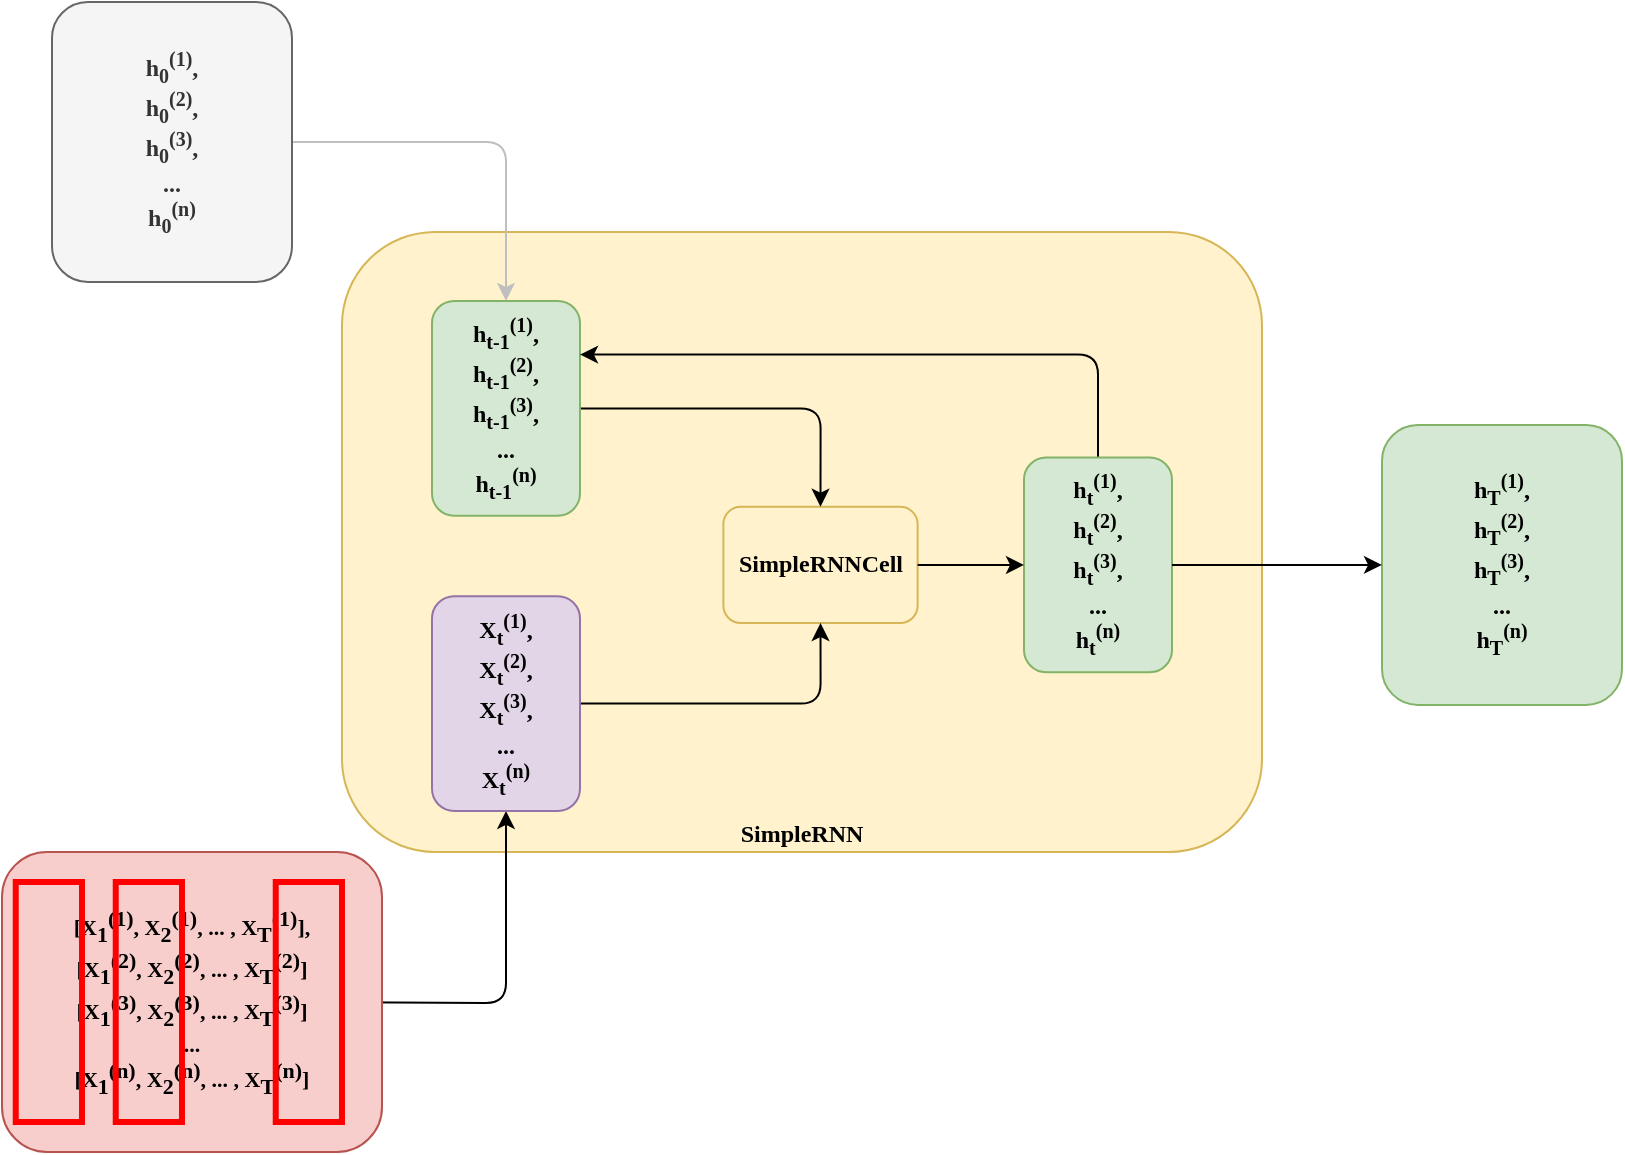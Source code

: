 <mxfile version="21.1.2" type="device">
  <diagram name="Page-1" id="7tIwbl5dzMov-gClIj85">
    <mxGraphModel dx="1036" dy="614" grid="1" gridSize="10" guides="1" tooltips="1" connect="1" arrows="1" fold="1" page="1" pageScale="1" pageWidth="850" pageHeight="1100" math="0" shadow="0">
      <root>
        <UserObject label="" animation="// initial fade-in&#xa;show vw7Zh7kLF-1Z5-S5F4tT-8 fade&#xa;show vw7Zh7kLF-1Z5-S5F4tT-2 fade&#xa;show vw7Zh7kLF-1Z5-S5F4tT-5 fade&#xa;show vw7Zh7kLF-1Z5-S5F4tT-16 fade&#xa;wait 1000&#xa;// show red-1&#xa;show vw7Zh7kLF-1Z5-S5F4tT-17 fade&#xa;wait 1000&#xa;// input-arrows on&#xa;show vw7Zh7kLF-1Z5-S5F4tT-3 fade&#xa;show vw7Zh7kLF-1Z5-S5F4tT-4 fade&#xa;flow vw7Zh7kLF-1Z5-S5F4tT-3&#xa;flow vw7Zh7kLF-1Z5-S5F4tT-4&#xa;wait 1000&#xa;// show green-purple&#xa;show vw7Zh7kLF-1Z5-S5F4tT-12 fade&#xa;show vw7Zh7kLF-1Z5-S5F4tT-10 fade&#xa;//hide red-1&#xa;hide vw7Zh7kLF-1Z5-S5F4tT-17&#xa;// input-arrows off&#xa;flow vw7Zh7kLF-1Z5-S5F4tT-4&#xa;flow vw7Zh7kLF-1Z5-S5F4tT-3&#xa;// arrows to cell on&#xa;show vw7Zh7kLF-1Z5-S5F4tT-11 fade&#xa;show vw7Zh7kLF-1Z5-S5F4tT-9 fade&#xa;flow vw7Zh7kLF-1Z5-S5F4tT-11&#xa;flow vw7Zh7kLF-1Z5-S5F4tT-9&#xa;wait 1000&#xa;// arrows to cell off&#xa;flow vw7Zh7kLF-1Z5-S5F4tT-11&#xa;flow vw7Zh7kLF-1Z5-S5F4tT-9&#xa;// output arrow on&#xa;show vw7Zh7kLF-1Z5-S5F4tT-15 fade&#xa;flow vw7Zh7kLF-1Z5-S5F4tT-15&#xa;wait 1000&#xa;// show output&#xa;show vw7Zh7kLF-1Z5-S5F4tT-14 fade&#xa;wait 1000&#xa;// output arrow off&#xa;flow vw7Zh7kLF-1Z5-S5F4tT-15&#xa;wait 1000&#xa;&#xa;// show red-2&#xa;show vw7Zh7kLF-1Z5-S5F4tT-18 fade&#xa;wait 1500&#xa;// time arrow on&#xa;show vw7Zh7kLF-1Z5-S5F4tT-13 fade&#xa;flow vw7Zh7kLF-1Z5-S5F4tT-13&#xa;// input arrow on&#xa;flow vw7Zh7kLF-1Z5-S5F4tT-3&#xa;wait 1000&#xa;// hide red-2&#xa;hide vw7Zh7kLF-1Z5-S5F4tT-18&#xa;// time arrow off&#xa;flow vw7Zh7kLF-1Z5-S5F4tT-13&#xa;// input arrow off&#xa;flow vw7Zh7kLF-1Z5-S5F4tT-3&#xa;// arrows to cell on&#xa;flow vw7Zh7kLF-1Z5-S5F4tT-11&#xa;flow vw7Zh7kLF-1Z5-S5F4tT-9&#xa;wait 1000&#xa;// arrows to cell off&#xa;flow vw7Zh7kLF-1Z5-S5F4tT-11&#xa;flow vw7Zh7kLF-1Z5-S5F4tT-9&#xa;// output arrow on&#xa;flow vw7Zh7kLF-1Z5-S5F4tT-15&#xa;wait 1000&#xa;// output arrow off&#xa;flow vw7Zh7kLF-1Z5-S5F4tT-15&#xa;wait 1000&#xa;&#xa;// show red-3&#xa;show vw7Zh7kLF-1Z5-S5F4tT-19 fade&#xa;wait 1500&#xa;// time arrow on&#xa;show vw7Zh7kLF-1Z5-S5F4tT-13 fade&#xa;flow vw7Zh7kLF-1Z5-S5F4tT-13&#xa;// input arrow on&#xa;flow vw7Zh7kLF-1Z5-S5F4tT-3&#xa;wait 1000&#xa;// hide red-3&#xa;hide vw7Zh7kLF-1Z5-S5F4tT-19&#xa;// time arrow off&#xa;flow vw7Zh7kLF-1Z5-S5F4tT-13&#xa;// input arrow off&#xa;flow vw7Zh7kLF-1Z5-S5F4tT-3&#xa;// arrows to cell on&#xa;flow vw7Zh7kLF-1Z5-S5F4tT-11&#xa;flow vw7Zh7kLF-1Z5-S5F4tT-9&#xa;wait 1000&#xa;// arrows to cell off&#xa;flow vw7Zh7kLF-1Z5-S5F4tT-11&#xa;flow vw7Zh7kLF-1Z5-S5F4tT-9&#xa;// output arrow on&#xa;flow vw7Zh7kLF-1Z5-S5F4tT-15&#xa;wait 1000&#xa;// output arrow off&#xa;flow vw7Zh7kLF-1Z5-S5F4tT-15&#xa;&#xa;// final output arrow on&#xa;show hkOxSQr3yMlM0txb1p_M-1 fade&#xa;flow hkOxSQr3yMlM0txb1p_M-1&#xa;wait 1000&#xa;// final output&#xa;show vw7Zh7kLF-1Z5-S5F4tT-6 fade&#xa;wait 1000&#xa;// final output arrow off&#xa;flow hkOxSQr3yMlM0txb1p_M-1&#xa;wait 1000&#xa;" id="0">
          <mxCell />
        </UserObject>
        <mxCell id="1" parent="0" />
        <mxCell id="vw7Zh7kLF-1Z5-S5F4tT-2" value="&lt;font data-font-src=&quot;https://fonts.googleapis.com/css?family=Roboto+Mono&quot; face=&quot;Roboto Mono&quot;&gt;&lt;b&gt;SimpleRNN&lt;/b&gt;&lt;/font&gt;" style="rounded=1;whiteSpace=wrap;html=1;align=center;verticalAlign=bottom;fillColor=#fff2cc;strokeColor=#d6b656;" parent="1" vertex="1">
          <mxGeometry x="170" y="535" width="460" height="310" as="geometry" />
        </mxCell>
        <mxCell id="vw7Zh7kLF-1Z5-S5F4tT-3" style="edgeStyle=orthogonalEdgeStyle;rounded=1;orthogonalLoop=1;jettySize=auto;html=1;" parent="1" target="vw7Zh7kLF-1Z5-S5F4tT-10" edge="1">
          <mxGeometry relative="1" as="geometry">
            <mxPoint x="150" y="920" as="sourcePoint" />
          </mxGeometry>
        </mxCell>
        <mxCell id="vw7Zh7kLF-1Z5-S5F4tT-4" style="edgeStyle=orthogonalEdgeStyle;rounded=1;orthogonalLoop=1;jettySize=auto;html=1;entryX=0.5;entryY=0;entryDx=0;entryDy=0;strokeColor=#BFBFBF;" parent="1" source="vw7Zh7kLF-1Z5-S5F4tT-5" target="vw7Zh7kLF-1Z5-S5F4tT-12" edge="1">
          <mxGeometry relative="1" as="geometry" />
        </mxCell>
        <mxCell id="vw7Zh7kLF-1Z5-S5F4tT-5" value="&lt;div&gt;h&lt;sub&gt;0&lt;/sub&gt;&lt;sup&gt;(1)&lt;/sup&gt;,&lt;/div&gt;&lt;div&gt;&lt;div&gt;h&lt;sub&gt;0&lt;/sub&gt;&lt;sup&gt;(2)&lt;/sup&gt;,&lt;/div&gt;&lt;div&gt;&lt;div&gt;h&lt;sub&gt;0&lt;/sub&gt;&lt;sup&gt;(3)&lt;/sup&gt;,&lt;/div&gt;&lt;div&gt;...&lt;/div&gt;&lt;div&gt;h&lt;sub&gt;0&lt;/sub&gt;&lt;sup&gt;(n)&lt;/sup&gt;&lt;br&gt;&lt;/div&gt;&lt;/div&gt;&lt;/div&gt;" style="rounded=1;whiteSpace=wrap;html=1;fontFamily=Roboto Mono;fontSource=https%3A%2F%2Ffonts.googleapis.com%2Fcss%3Ffamily%3DRoboto%2BMono;fontStyle=1;fillColor=#f5f5f5;fontColor=#333333;strokeColor=#666666;" parent="1" vertex="1">
          <mxGeometry x="25" y="420" width="120" height="140" as="geometry" />
        </mxCell>
        <mxCell id="vw7Zh7kLF-1Z5-S5F4tT-6" value="&lt;div&gt;h&lt;sub&gt;T&lt;/sub&gt;&lt;sup&gt;(1)&lt;/sup&gt;,&lt;/div&gt;&lt;div&gt;&lt;div&gt;h&lt;sub&gt;T&lt;/sub&gt;&lt;sup&gt;(2)&lt;/sup&gt;,&lt;/div&gt;&lt;div&gt;&lt;div&gt;h&lt;sub&gt;T&lt;/sub&gt;&lt;sup&gt;(3)&lt;/sup&gt;,&lt;/div&gt;&lt;div&gt;...&lt;/div&gt;&lt;div&gt;h&lt;sub&gt;T&lt;/sub&gt;&lt;sup&gt;(n)&lt;/sup&gt;&lt;br&gt;&lt;/div&gt;&lt;/div&gt;&lt;/div&gt;" style="rounded=1;whiteSpace=wrap;html=1;fontFamily=Roboto Mono;fontSource=https%3A%2F%2Ffonts.googleapis.com%2Fcss%3Ffamily%3DRoboto%2BMono;fontStyle=1;fillColor=#d5e8d4;strokeColor=#82b366;" parent="1" vertex="1">
          <mxGeometry x="690" y="631.44" width="120" height="140" as="geometry" />
        </mxCell>
        <mxCell id="vw7Zh7kLF-1Z5-S5F4tT-7" value="" style="group" parent="1" vertex="1" connectable="0">
          <mxGeometry x="215" y="569.47" width="370" height="255" as="geometry" />
        </mxCell>
        <mxCell id="vw7Zh7kLF-1Z5-S5F4tT-8" value="SimpleRNNCell" style="rounded=1;whiteSpace=wrap;html=1;fillColor=#fff2cc;strokeColor=#d6b656;fontFamily=Roboto Mono;fontSource=https%3A%2F%2Ffonts.googleapis.com%2Fcss%3Ffamily%3DRoboto%2BMono;fontStyle=1" parent="vw7Zh7kLF-1Z5-S5F4tT-7" vertex="1">
          <mxGeometry x="145.688" y="102.895" width="97.125" height="58.158" as="geometry" />
        </mxCell>
        <mxCell id="vw7Zh7kLF-1Z5-S5F4tT-9" style="edgeStyle=orthogonalEdgeStyle;rounded=1;orthogonalLoop=1;jettySize=auto;html=1;entryX=0.5;entryY=1;entryDx=0;entryDy=0;fontFamily=Roboto Mono;fontSource=https%3A%2F%2Ffonts.googleapis.com%2Fcss%3Ffamily%3DRoboto%2BMono;fontStyle=1" parent="vw7Zh7kLF-1Z5-S5F4tT-7" source="vw7Zh7kLF-1Z5-S5F4tT-10" target="vw7Zh7kLF-1Z5-S5F4tT-8" edge="1">
          <mxGeometry relative="1" as="geometry" />
        </mxCell>
        <mxCell id="vw7Zh7kLF-1Z5-S5F4tT-10" value="&lt;div&gt;X&lt;sub&gt;t&lt;/sub&gt;&lt;sup&gt;(1)&lt;/sup&gt;,&lt;/div&gt;&lt;div&gt;&lt;div&gt;X&lt;sub&gt;t&lt;/sub&gt;&lt;sup&gt;(2)&lt;/sup&gt;,&lt;/div&gt;&lt;div&gt;&lt;div&gt;X&lt;sub&gt;t&lt;/sub&gt;&lt;sup&gt;(3)&lt;/sup&gt;,&lt;/div&gt;&lt;div&gt;...&lt;/div&gt;&lt;div&gt;X&lt;sub&gt;t&lt;/sub&gt;&lt;sup&gt;(n)&lt;/sup&gt;&lt;br&gt;&lt;/div&gt;&lt;/div&gt;&lt;/div&gt;" style="rounded=1;whiteSpace=wrap;html=1;fontFamily=Roboto Mono;fontSource=https%3A%2F%2Ffonts.googleapis.com%2Fcss%3Ffamily%3DRoboto%2BMono;fontStyle=1;fillColor=#e1d5e7;strokeColor=#9673a6;" parent="vw7Zh7kLF-1Z5-S5F4tT-7" vertex="1">
          <mxGeometry y="147.632" width="74" height="107.368" as="geometry" />
        </mxCell>
        <mxCell id="vw7Zh7kLF-1Z5-S5F4tT-11" style="edgeStyle=orthogonalEdgeStyle;rounded=1;orthogonalLoop=1;jettySize=auto;html=1;entryX=0.5;entryY=0;entryDx=0;entryDy=0;fontFamily=Roboto Mono;fontSource=https%3A%2F%2Ffonts.googleapis.com%2Fcss%3Ffamily%3DRoboto%2BMono;fontStyle=1" parent="vw7Zh7kLF-1Z5-S5F4tT-7" source="vw7Zh7kLF-1Z5-S5F4tT-12" target="vw7Zh7kLF-1Z5-S5F4tT-8" edge="1">
          <mxGeometry relative="1" as="geometry">
            <Array as="points">
              <mxPoint x="194.25" y="53.684" />
            </Array>
          </mxGeometry>
        </mxCell>
        <mxCell id="vw7Zh7kLF-1Z5-S5F4tT-12" value="&lt;div&gt;h&lt;sub&gt;t-1&lt;/sub&gt;&lt;sup&gt;(1)&lt;/sup&gt;,&lt;/div&gt;&lt;div&gt;&lt;div&gt;h&lt;sub&gt;t-1&lt;/sub&gt;&lt;sup&gt;(2)&lt;/sup&gt;,&lt;/div&gt;&lt;div&gt;&lt;div&gt;h&lt;sub&gt;t-1&lt;/sub&gt;&lt;sup&gt;(3)&lt;/sup&gt;,&lt;/div&gt;&lt;div&gt;...&lt;/div&gt;&lt;div&gt;h&lt;sub&gt;t-1&lt;/sub&gt;&lt;sup&gt;(n)&lt;/sup&gt;&lt;br&gt;&lt;/div&gt;&lt;/div&gt;&lt;/div&gt;" style="rounded=1;whiteSpace=wrap;html=1;fontFamily=Roboto Mono;fontSource=https%3A%2F%2Ffonts.googleapis.com%2Fcss%3Ffamily%3DRoboto%2BMono;fontStyle=1;fillColor=#d5e8d4;strokeColor=#82b366;" parent="vw7Zh7kLF-1Z5-S5F4tT-7" vertex="1">
          <mxGeometry width="74" height="107.368" as="geometry" />
        </mxCell>
        <mxCell id="vw7Zh7kLF-1Z5-S5F4tT-13" style="edgeStyle=orthogonalEdgeStyle;rounded=1;orthogonalLoop=1;jettySize=auto;html=1;entryX=1;entryY=0.25;entryDx=0;entryDy=0;" parent="vw7Zh7kLF-1Z5-S5F4tT-7" source="vw7Zh7kLF-1Z5-S5F4tT-14" target="vw7Zh7kLF-1Z5-S5F4tT-12" edge="1">
          <mxGeometry relative="1" as="geometry">
            <mxPoint x="130" y="-100" as="targetPoint" />
            <Array as="points">
              <mxPoint x="333" y="27" />
            </Array>
          </mxGeometry>
        </mxCell>
        <mxCell id="vw7Zh7kLF-1Z5-S5F4tT-14" value="&lt;div&gt;h&lt;sub&gt;t&lt;/sub&gt;&lt;sup&gt;(1)&lt;/sup&gt;,&lt;/div&gt;&lt;div&gt;&lt;div&gt;h&lt;sub&gt;t&lt;/sub&gt;&lt;sup&gt;(2)&lt;/sup&gt;,&lt;/div&gt;&lt;div&gt;&lt;div&gt;h&lt;sub&gt;t&lt;/sub&gt;&lt;sup&gt;(3)&lt;/sup&gt;,&lt;/div&gt;&lt;div&gt;...&lt;/div&gt;&lt;div&gt;h&lt;sub&gt;t&lt;/sub&gt;&lt;sup&gt;(n)&lt;/sup&gt;&lt;br&gt;&lt;/div&gt;&lt;/div&gt;&lt;/div&gt;" style="rounded=1;whiteSpace=wrap;html=1;fontFamily=Roboto Mono;fontSource=https%3A%2F%2Ffonts.googleapis.com%2Fcss%3Ffamily%3DRoboto%2BMono;fontStyle=1;fillColor=#d5e8d4;strokeColor=#82b366;" parent="vw7Zh7kLF-1Z5-S5F4tT-7" vertex="1">
          <mxGeometry x="296" y="78.289" width="74" height="107.368" as="geometry" />
        </mxCell>
        <mxCell id="vw7Zh7kLF-1Z5-S5F4tT-15" style="edgeStyle=orthogonalEdgeStyle;rounded=0;orthogonalLoop=1;jettySize=auto;html=1;exitX=1;exitY=0.5;exitDx=0;exitDy=0;entryX=0;entryY=0.5;entryDx=0;entryDy=0;fontFamily=Roboto Mono;fontSource=https%3A%2F%2Ffonts.googleapis.com%2Fcss%3Ffamily%3DRoboto%2BMono;fontStyle=1" parent="vw7Zh7kLF-1Z5-S5F4tT-7" source="vw7Zh7kLF-1Z5-S5F4tT-8" target="vw7Zh7kLF-1Z5-S5F4tT-14" edge="1">
          <mxGeometry relative="1" as="geometry" />
        </mxCell>
        <mxCell id="vw7Zh7kLF-1Z5-S5F4tT-16" value="&lt;div style=&quot;font-size: 11px;&quot;&gt;[X&lt;sub style=&quot;font-size: 11px;&quot;&gt;1&lt;/sub&gt;&lt;sup style=&quot;font-size: 11px;&quot;&gt;(1)&lt;/sup&gt;, X&lt;sub style=&quot;font-size: 11px;&quot;&gt;2&lt;/sub&gt;&lt;sup style=&quot;font-size: 11px;&quot;&gt;(1)&lt;/sup&gt;, ... , X&lt;sub style=&quot;font-size: 11px;&quot;&gt;T&lt;/sub&gt;&lt;sup style=&quot;font-size: 11px;&quot;&gt;(1)&lt;/sup&gt;],&lt;/div&gt;&lt;div style=&quot;font-size: 11px;&quot;&gt;[X&lt;sub style=&quot;font-size: 11px;&quot;&gt;1&lt;/sub&gt;&lt;sup style=&quot;font-size: 11px;&quot;&gt;(2)&lt;/sup&gt;, X&lt;sub style=&quot;font-size: 11px;&quot;&gt;2&lt;/sub&gt;&lt;sup style=&quot;font-size: 11px;&quot;&gt;(2)&lt;/sup&gt;, ... , X&lt;sub style=&quot;font-size: 11px;&quot;&gt;T&lt;/sub&gt;&lt;sup style=&quot;font-size: 11px;&quot;&gt;(2)&lt;/sup&gt;]&lt;/div&gt;&lt;div style=&quot;font-size: 11px;&quot;&gt;[X&lt;sub style=&quot;font-size: 11px;&quot;&gt;1&lt;/sub&gt;&lt;sup style=&quot;font-size: 11px;&quot;&gt;(3)&lt;/sup&gt;, X&lt;sub style=&quot;font-size: 11px;&quot;&gt;2&lt;/sub&gt;&lt;sup style=&quot;font-size: 11px;&quot;&gt;(3)&lt;/sup&gt;, ... , X&lt;sub style=&quot;font-size: 11px;&quot;&gt;T&lt;/sub&gt;&lt;sup style=&quot;font-size: 11px;&quot;&gt;(3)&lt;/sup&gt;]&lt;/div&gt;&lt;div style=&quot;font-size: 11px;&quot;&gt;...&lt;/div&gt;&lt;div style=&quot;font-size: 11px;&quot;&gt;[X&lt;sub style=&quot;font-size: 11px;&quot;&gt;1&lt;/sub&gt;&lt;sup style=&quot;font-size: 11px;&quot;&gt;(n)&lt;/sup&gt;, X&lt;sub style=&quot;font-size: 11px;&quot;&gt;2&lt;/sub&gt;&lt;sup style=&quot;font-size: 11px;&quot;&gt;(n)&lt;/sup&gt;, ... , X&lt;sub style=&quot;font-size: 11px;&quot;&gt;T&lt;/sub&gt;&lt;sup style=&quot;font-size: 11px;&quot;&gt;(n)&lt;/sup&gt;]&lt;/div&gt;" style="rounded=1;whiteSpace=wrap;html=1;fontFamily=Roboto Mono;fontSource=https%3A%2F%2Ffonts.googleapis.com%2Fcss%3Ffamily%3DRoboto%2BMono;fontStyle=1;fontSize=11;fillColor=#f8cecc;strokeColor=#b85450;" parent="1" vertex="1">
          <mxGeometry y="844.99" width="190" height="150" as="geometry" />
        </mxCell>
        <mxCell id="vw7Zh7kLF-1Z5-S5F4tT-17" value="" style="rounded=0;whiteSpace=wrap;html=1;glass=0;fillColor=none;rotation=90;strokeColor=#ff0000;strokeWidth=3;" parent="1" vertex="1">
          <mxGeometry x="-36.57" y="903.44" width="120" height="33.12" as="geometry" />
        </mxCell>
        <mxCell id="vw7Zh7kLF-1Z5-S5F4tT-18" value="" style="rounded=0;whiteSpace=wrap;html=1;glass=0;fillColor=none;rotation=90;strokeColor=#ff0000;strokeWidth=3;" parent="1" vertex="1">
          <mxGeometry x="13.43" y="903.44" width="120" height="33.12" as="geometry" />
        </mxCell>
        <mxCell id="vw7Zh7kLF-1Z5-S5F4tT-19" value="" style="rounded=0;whiteSpace=wrap;html=1;glass=0;fillColor=none;rotation=90;strokeColor=#ff0000;strokeWidth=3;" parent="1" vertex="1">
          <mxGeometry x="93.43" y="903.44" width="120" height="33.12" as="geometry" />
        </mxCell>
        <mxCell id="hkOxSQr3yMlM0txb1p_M-1" style="edgeStyle=orthogonalEdgeStyle;rounded=0;orthogonalLoop=1;jettySize=auto;html=1;exitX=1;exitY=0.5;exitDx=0;exitDy=0;entryX=0;entryY=0.5;entryDx=0;entryDy=0;" edge="1" parent="1" source="vw7Zh7kLF-1Z5-S5F4tT-14" target="vw7Zh7kLF-1Z5-S5F4tT-6">
          <mxGeometry relative="1" as="geometry" />
        </mxCell>
      </root>
    </mxGraphModel>
  </diagram>
</mxfile>
